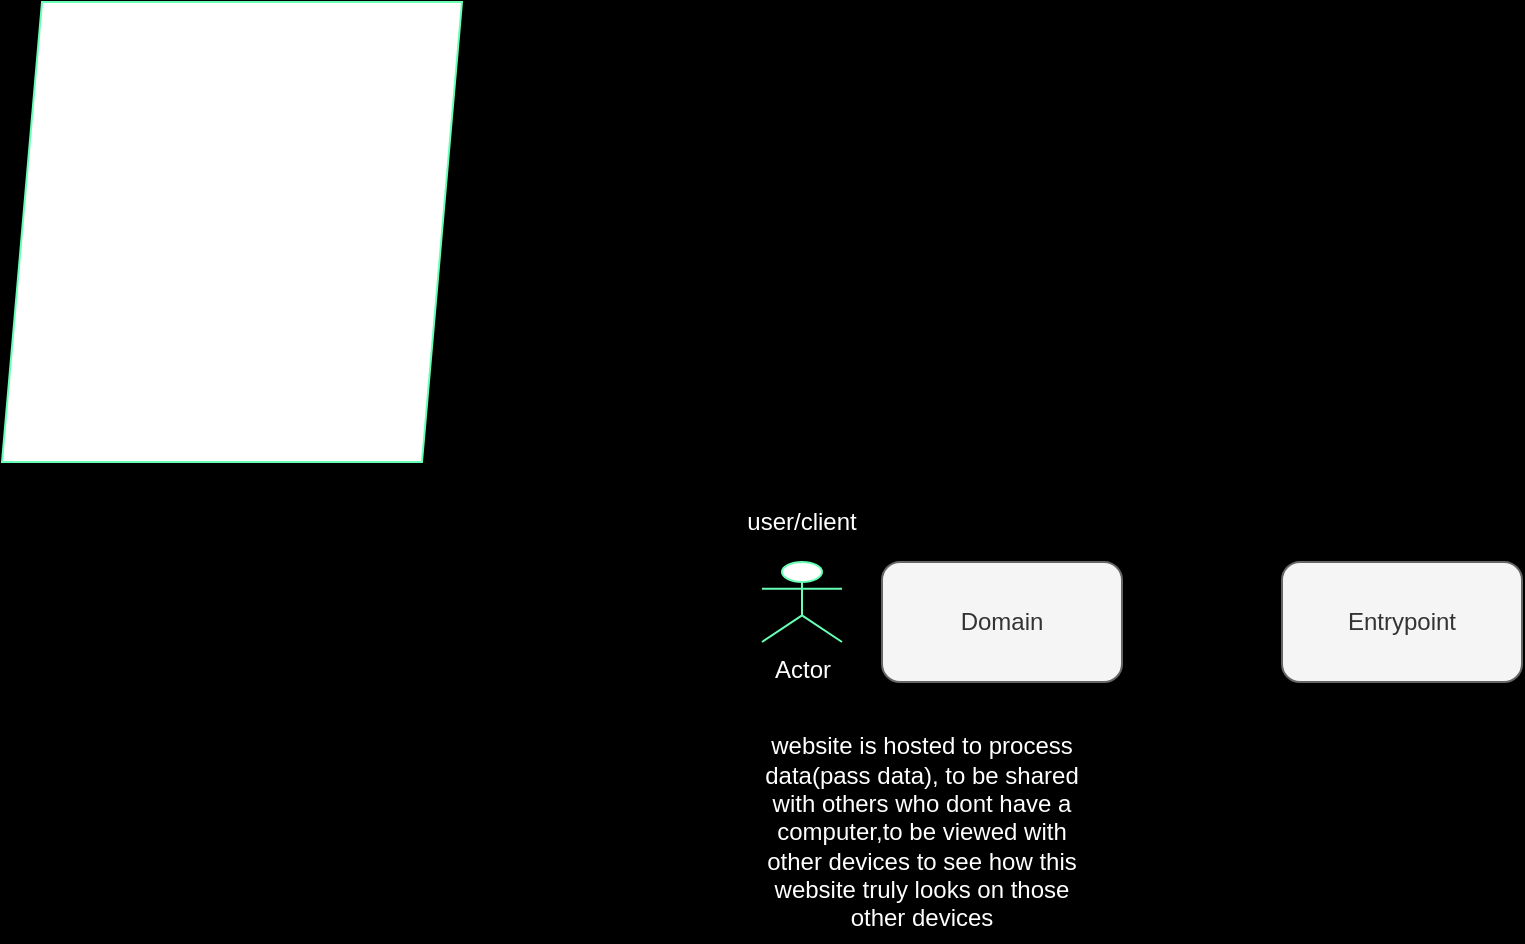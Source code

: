 <mxfile>
    <diagram id="qeEMSBInVk1-URVU9mW2" name="Page-1">
        <mxGraphModel dx="1291" dy="467" grid="1" gridSize="10" guides="1" tooltips="1" connect="1" arrows="1" fold="1" page="1" pageScale="1" pageWidth="850" pageHeight="1100" background="#000000" math="0" shadow="0">
            <root>
                <mxCell id="0"/>
                <mxCell id="1" parent="0"/>
                <mxCell id="57" value="Actor" style="shape=umlActor;verticalLabelPosition=bottom;verticalAlign=top;html=1;outlineConnect=0;strokeColor=#66FFB3;fontColor=#FFFFFF;" parent="1" vertex="1">
                    <mxGeometry y="520" width="40" height="40" as="geometry"/>
                </mxCell>
                <mxCell id="66" style="edgeStyle=none;html=1;fontColor=#FFFFFF;" parent="1" source="60" edge="1">
                    <mxGeometry relative="1" as="geometry">
                        <mxPoint y="490" as="targetPoint"/>
                    </mxGeometry>
                </mxCell>
                <mxCell id="67" style="edgeStyle=none;html=1;exitX=0.5;exitY=0;exitDx=0;exitDy=0;fontColor=#FFFFFF;" parent="1" source="60" edge="1">
                    <mxGeometry relative="1" as="geometry">
                        <mxPoint x="20.043" y="480.087" as="targetPoint"/>
                    </mxGeometry>
                </mxCell>
                <mxCell id="60" value="user/client" style="text;html=1;strokeColor=none;fillColor=none;align=center;verticalAlign=middle;whiteSpace=wrap;rounded=0;fontColor=#FFFFFF;" parent="1" vertex="1">
                    <mxGeometry y="480" width="40" height="40" as="geometry"/>
                </mxCell>
                <mxCell id="62" value="" style="edgeStyle=none;html=1;fontColor=#FFFFFF;" parent="1" source="61" target="60" edge="1">
                    <mxGeometry relative="1" as="geometry"/>
                </mxCell>
                <mxCell id="69" value="" style="edgeStyle=none;html=1;fontColor=#FFFFFF;" parent="1" source="61" target="68" edge="1">
                    <mxGeometry relative="1" as="geometry"/>
                </mxCell>
                <mxCell id="61" value="Domain" style="rounded=1;whiteSpace=wrap;html=1;strokeColor=#666666;fontColor=#333333;fillColor=#f5f5f5;" parent="1" vertex="1">
                    <mxGeometry x="60" y="520" width="120" height="60" as="geometry"/>
                </mxCell>
                <mxCell id="65" value="" style="curved=1;endArrow=classic;html=1;exitX=0.5;exitY=0;exitDx=0;exitDy=0;fontColor=#FFFFFF;" parent="1" source="60" target="57" edge="1">
                    <mxGeometry width="50" height="50" relative="1" as="geometry">
                        <mxPoint x="-10" y="420" as="sourcePoint"/>
                        <mxPoint x="-10" y="540" as="targetPoint"/>
                        <Array as="points">
                            <mxPoint x="40" y="500"/>
                            <mxPoint x="-90" y="490"/>
                            <mxPoint x="-80" y="470"/>
                            <mxPoint x="-10" y="450"/>
                            <mxPoint x="-40" y="510"/>
                        </Array>
                    </mxGeometry>
                </mxCell>
                <mxCell id="68" value="Entrypoint" style="rounded=1;whiteSpace=wrap;html=1;strokeColor=#666666;fontColor=#333333;fillColor=#f5f5f5;" parent="1" vertex="1">
                    <mxGeometry x="260" y="520" width="120" height="60" as="geometry"/>
                </mxCell>
                <mxCell id="70" value="website is hosted to process data(pass data), to be shared with others who dont have a computer,to be viewed with other devices to see how this website truly looks on those other devices" style="text;html=1;strokeColor=none;fillColor=none;align=center;verticalAlign=middle;whiteSpace=wrap;rounded=0;fontColor=#FFFFFF;" parent="1" vertex="1">
                    <mxGeometry y="600" width="160" height="110" as="geometry"/>
                </mxCell>
                <mxCell id="71" value="" style="shape=parallelogram;perimeter=parallelogramPerimeter;whiteSpace=wrap;html=1;fixedSize=1;strokeColor=#66FFB3;fontColor=#FFFFFF;" parent="1" vertex="1">
                    <mxGeometry x="-380" y="240" width="230" height="230" as="geometry"/>
                </mxCell>
            </root>
        </mxGraphModel>
    </diagram>
</mxfile>
